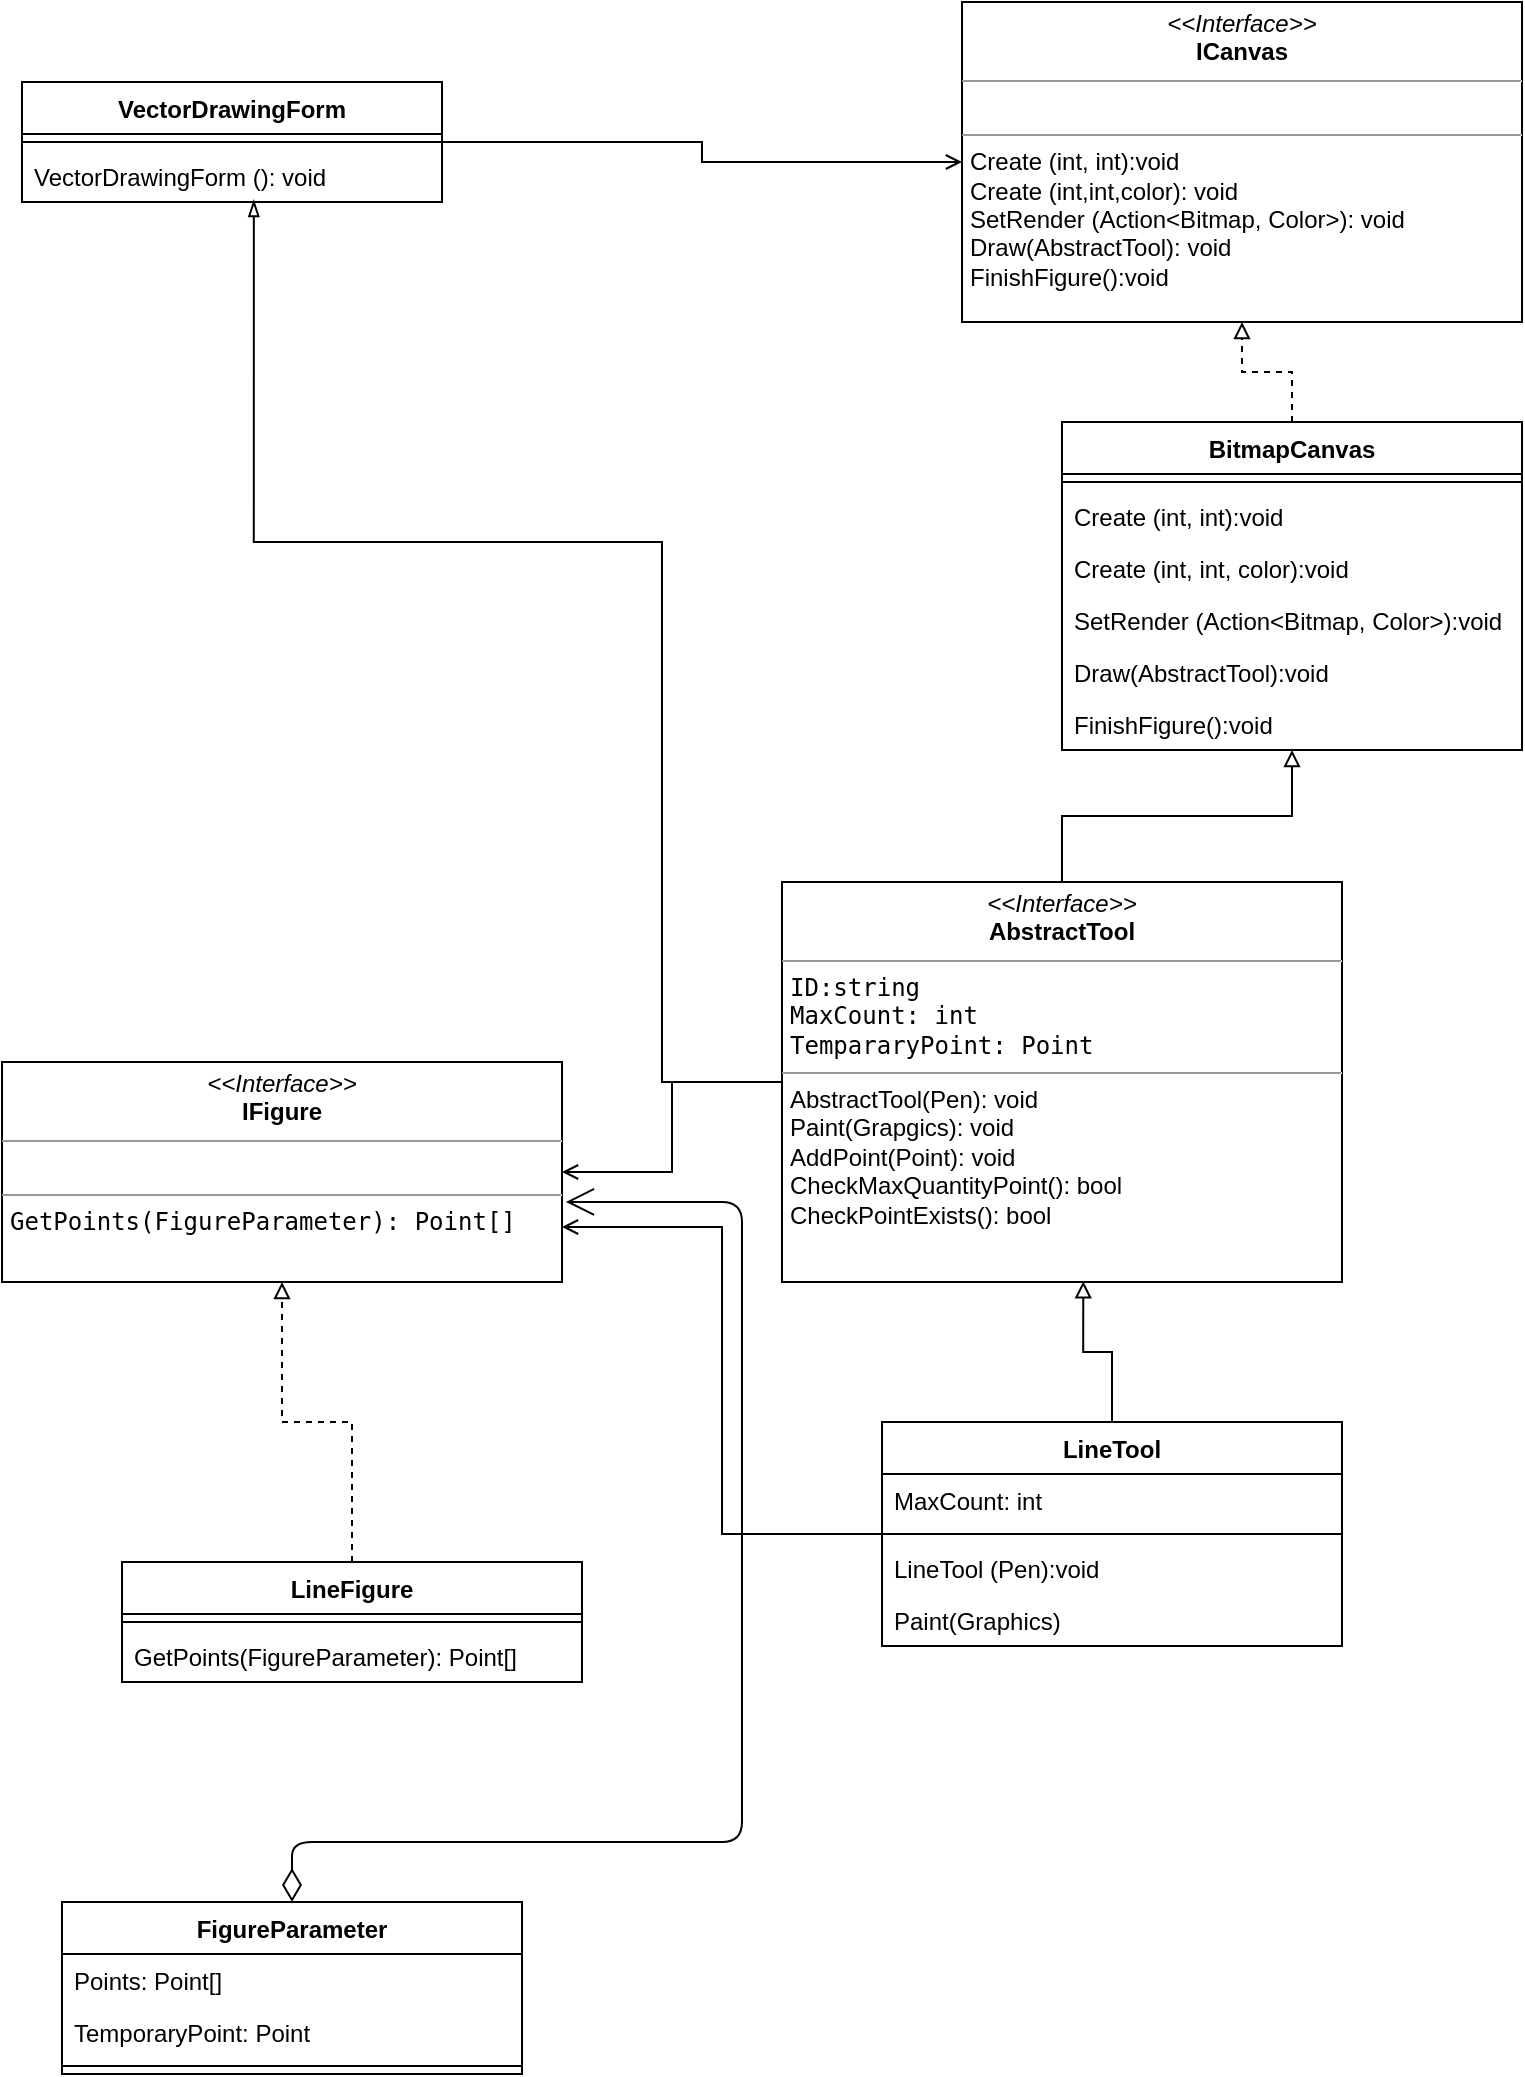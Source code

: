 <mxfile version="13.10.6" type="github">
  <diagram name="Page-1" id="c4acf3e9-155e-7222-9cf6-157b1a14988f">
    <mxGraphModel dx="2844" dy="1410" grid="1" gridSize="10" guides="1" tooltips="1" connect="1" arrows="1" fold="1" page="1" pageScale="1" pageWidth="850" pageHeight="1100" math="0" shadow="0">
      <root>
        <mxCell id="0" />
        <mxCell id="1" parent="0" />
        <mxCell id="E_FU54-clIOFigaoeEIB-1" style="edgeStyle=orthogonalEdgeStyle;rounded=0;orthogonalLoop=1;jettySize=auto;html=1;endArrow=open;endFill=0;" edge="1" parent="1" source="E_FU54-clIOFigaoeEIB-2" target="E_FU54-clIOFigaoeEIB-29">
          <mxGeometry relative="1" as="geometry" />
        </mxCell>
        <mxCell id="E_FU54-clIOFigaoeEIB-2" value="VectorDrawingForm" style="swimlane;fontStyle=1;align=center;verticalAlign=top;childLayout=stackLayout;horizontal=1;startSize=26;horizontalStack=0;resizeParent=1;resizeParentMax=0;resizeLast=0;collapsible=1;marginBottom=0;" vertex="1" parent="1">
          <mxGeometry x="50" y="90" width="210" height="60" as="geometry" />
        </mxCell>
        <mxCell id="E_FU54-clIOFigaoeEIB-3" value="" style="line;strokeWidth=1;fillColor=none;align=left;verticalAlign=middle;spacingTop=-1;spacingLeft=3;spacingRight=3;rotatable=0;labelPosition=right;points=[];portConstraint=eastwest;" vertex="1" parent="E_FU54-clIOFigaoeEIB-2">
          <mxGeometry y="26" width="210" height="8" as="geometry" />
        </mxCell>
        <mxCell id="E_FU54-clIOFigaoeEIB-4" value="VectorDrawingForm (): void" style="text;strokeColor=none;fillColor=none;align=left;verticalAlign=top;spacingLeft=4;spacingRight=4;overflow=hidden;rotatable=0;points=[[0,0.5],[1,0.5]];portConstraint=eastwest;" vertex="1" parent="E_FU54-clIOFigaoeEIB-2">
          <mxGeometry y="34" width="210" height="26" as="geometry" />
        </mxCell>
        <mxCell id="E_FU54-clIOFigaoeEIB-5" style="edgeStyle=orthogonalEdgeStyle;rounded=0;orthogonalLoop=1;jettySize=auto;html=1;entryX=0.5;entryY=1;entryDx=0;entryDy=0;dashed=1;endArrow=block;endFill=0;" edge="1" parent="1" source="E_FU54-clIOFigaoeEIB-6" target="E_FU54-clIOFigaoeEIB-29">
          <mxGeometry relative="1" as="geometry" />
        </mxCell>
        <mxCell id="E_FU54-clIOFigaoeEIB-6" value="BitmapCanvas" style="swimlane;fontStyle=1;align=center;verticalAlign=top;childLayout=stackLayout;horizontal=1;startSize=26;horizontalStack=0;resizeParent=1;resizeParentMax=0;resizeLast=0;collapsible=1;marginBottom=0;" vertex="1" parent="1">
          <mxGeometry x="570" y="260" width="230" height="164" as="geometry" />
        </mxCell>
        <mxCell id="E_FU54-clIOFigaoeEIB-7" value="" style="line;strokeWidth=1;fillColor=none;align=left;verticalAlign=middle;spacingTop=-1;spacingLeft=3;spacingRight=3;rotatable=0;labelPosition=right;points=[];portConstraint=eastwest;" vertex="1" parent="E_FU54-clIOFigaoeEIB-6">
          <mxGeometry y="26" width="230" height="8" as="geometry" />
        </mxCell>
        <mxCell id="E_FU54-clIOFigaoeEIB-8" value="Create (int, int):void" style="text;strokeColor=none;fillColor=none;align=left;verticalAlign=top;spacingLeft=4;spacingRight=4;overflow=hidden;rotatable=0;points=[[0,0.5],[1,0.5]];portConstraint=eastwest;" vertex="1" parent="E_FU54-clIOFigaoeEIB-6">
          <mxGeometry y="34" width="230" height="26" as="geometry" />
        </mxCell>
        <mxCell id="E_FU54-clIOFigaoeEIB-9" value="Create (int, int, color):void" style="text;strokeColor=none;fillColor=none;align=left;verticalAlign=top;spacingLeft=4;spacingRight=4;overflow=hidden;rotatable=0;points=[[0,0.5],[1,0.5]];portConstraint=eastwest;" vertex="1" parent="E_FU54-clIOFigaoeEIB-6">
          <mxGeometry y="60" width="230" height="26" as="geometry" />
        </mxCell>
        <mxCell id="E_FU54-clIOFigaoeEIB-10" value="SetRender (Action&lt;Bitmap, Color&gt;):void" style="text;strokeColor=none;fillColor=none;align=left;verticalAlign=top;spacingLeft=4;spacingRight=4;overflow=hidden;rotatable=0;points=[[0,0.5],[1,0.5]];portConstraint=eastwest;" vertex="1" parent="E_FU54-clIOFigaoeEIB-6">
          <mxGeometry y="86" width="230" height="26" as="geometry" />
        </mxCell>
        <mxCell id="E_FU54-clIOFigaoeEIB-11" value="Draw(AbstractTool):void" style="text;strokeColor=none;fillColor=none;align=left;verticalAlign=top;spacingLeft=4;spacingRight=4;overflow=hidden;rotatable=0;points=[[0,0.5],[1,0.5]];portConstraint=eastwest;" vertex="1" parent="E_FU54-clIOFigaoeEIB-6">
          <mxGeometry y="112" width="230" height="26" as="geometry" />
        </mxCell>
        <mxCell id="E_FU54-clIOFigaoeEIB-12" value="FinishFigure():void" style="text;strokeColor=none;fillColor=none;align=left;verticalAlign=top;spacingLeft=4;spacingRight=4;overflow=hidden;rotatable=0;points=[[0,0.5],[1,0.5]];portConstraint=eastwest;" vertex="1" parent="E_FU54-clIOFigaoeEIB-6">
          <mxGeometry y="138" width="230" height="26" as="geometry" />
        </mxCell>
        <mxCell id="E_FU54-clIOFigaoeEIB-13" style="edgeStyle=orthogonalEdgeStyle;rounded=0;orthogonalLoop=1;jettySize=auto;html=1;entryX=0.538;entryY=0.998;entryDx=0;entryDy=0;entryPerimeter=0;endArrow=block;endFill=0;" edge="1" parent="1" source="E_FU54-clIOFigaoeEIB-15" target="E_FU54-clIOFigaoeEIB-28">
          <mxGeometry relative="1" as="geometry" />
        </mxCell>
        <mxCell id="E_FU54-clIOFigaoeEIB-14" style="edgeStyle=orthogonalEdgeStyle;rounded=0;orthogonalLoop=1;jettySize=auto;html=1;entryX=1;entryY=0.75;entryDx=0;entryDy=0;endArrow=open;endFill=0;" edge="1" parent="1" source="E_FU54-clIOFigaoeEIB-15" target="E_FU54-clIOFigaoeEIB-24">
          <mxGeometry relative="1" as="geometry" />
        </mxCell>
        <mxCell id="E_FU54-clIOFigaoeEIB-15" value="LineTool" style="swimlane;fontStyle=1;align=center;verticalAlign=top;childLayout=stackLayout;horizontal=1;startSize=26;horizontalStack=0;resizeParent=1;resizeParentMax=0;resizeLast=0;collapsible=1;marginBottom=0;" vertex="1" parent="1">
          <mxGeometry x="480" y="760" width="230" height="112" as="geometry" />
        </mxCell>
        <mxCell id="E_FU54-clIOFigaoeEIB-16" value="MaxCount: int" style="text;strokeColor=none;fillColor=none;align=left;verticalAlign=top;spacingLeft=4;spacingRight=4;overflow=hidden;rotatable=0;points=[[0,0.5],[1,0.5]];portConstraint=eastwest;" vertex="1" parent="E_FU54-clIOFigaoeEIB-15">
          <mxGeometry y="26" width="230" height="26" as="geometry" />
        </mxCell>
        <mxCell id="E_FU54-clIOFigaoeEIB-17" value="" style="line;strokeWidth=1;fillColor=none;align=left;verticalAlign=middle;spacingTop=-1;spacingLeft=3;spacingRight=3;rotatable=0;labelPosition=right;points=[];portConstraint=eastwest;" vertex="1" parent="E_FU54-clIOFigaoeEIB-15">
          <mxGeometry y="52" width="230" height="8" as="geometry" />
        </mxCell>
        <mxCell id="E_FU54-clIOFigaoeEIB-18" value="LineTool (Pen):void" style="text;strokeColor=none;fillColor=none;align=left;verticalAlign=top;spacingLeft=4;spacingRight=4;overflow=hidden;rotatable=0;points=[[0,0.5],[1,0.5]];portConstraint=eastwest;" vertex="1" parent="E_FU54-clIOFigaoeEIB-15">
          <mxGeometry y="60" width="230" height="26" as="geometry" />
        </mxCell>
        <mxCell id="E_FU54-clIOFigaoeEIB-19" value="Paint(Graphics)" style="text;strokeColor=none;fillColor=none;align=left;verticalAlign=top;spacingLeft=4;spacingRight=4;overflow=hidden;rotatable=0;points=[[0,0.5],[1,0.5]];portConstraint=eastwest;" vertex="1" parent="E_FU54-clIOFigaoeEIB-15">
          <mxGeometry y="86" width="230" height="26" as="geometry" />
        </mxCell>
        <mxCell id="E_FU54-clIOFigaoeEIB-20" style="edgeStyle=orthogonalEdgeStyle;rounded=0;orthogonalLoop=1;jettySize=auto;html=1;entryX=0.5;entryY=1;entryDx=0;entryDy=0;dashed=1;endArrow=block;endFill=0;" edge="1" parent="1" source="E_FU54-clIOFigaoeEIB-21" target="E_FU54-clIOFigaoeEIB-24">
          <mxGeometry relative="1" as="geometry" />
        </mxCell>
        <mxCell id="E_FU54-clIOFigaoeEIB-21" value="LineFigure" style="swimlane;fontStyle=1;align=center;verticalAlign=top;childLayout=stackLayout;horizontal=1;startSize=26;horizontalStack=0;resizeParent=1;resizeParentMax=0;resizeLast=0;collapsible=1;marginBottom=0;" vertex="1" parent="1">
          <mxGeometry x="100" y="830" width="230" height="60" as="geometry" />
        </mxCell>
        <mxCell id="E_FU54-clIOFigaoeEIB-22" value="" style="line;strokeWidth=1;fillColor=none;align=left;verticalAlign=middle;spacingTop=-1;spacingLeft=3;spacingRight=3;rotatable=0;labelPosition=right;points=[];portConstraint=eastwest;" vertex="1" parent="E_FU54-clIOFigaoeEIB-21">
          <mxGeometry y="26" width="230" height="8" as="geometry" />
        </mxCell>
        <mxCell id="E_FU54-clIOFigaoeEIB-23" value="GetPoints(FigureParameter): Point[]" style="text;strokeColor=none;fillColor=none;align=left;verticalAlign=top;spacingLeft=4;spacingRight=4;overflow=hidden;rotatable=0;points=[[0,0.5],[1,0.5]];portConstraint=eastwest;" vertex="1" parent="E_FU54-clIOFigaoeEIB-21">
          <mxGeometry y="34" width="230" height="26" as="geometry" />
        </mxCell>
        <mxCell id="E_FU54-clIOFigaoeEIB-24" value="&lt;p style=&quot;margin: 0px ; margin-top: 4px ; text-align: center&quot;&gt;&lt;i&gt;&amp;lt;&amp;lt;Interface&amp;gt;&amp;gt;&lt;/i&gt;&lt;br&gt;&lt;b&gt;IFigure&lt;/b&gt;&lt;/p&gt;&lt;hr size=&quot;1&quot;&gt;&lt;p style=&quot;margin: 0px ; margin-left: 4px&quot;&gt;&lt;br&gt;&lt;/p&gt;&lt;hr size=&quot;1&quot;&gt;&lt;p style=&quot;margin: 0px ; margin-left: 4px&quot;&gt;&lt;font color=&quot;#000000&quot; style=&quot;background-color: rgb(255 , 255 , 255)&quot;&gt;&lt;span style=&quot;font-family: &amp;#34;jetbrains mono&amp;#34; , monospace&quot;&gt;GetPoints&lt;/span&gt;&lt;span style=&quot;font-family: &amp;#34;jetbrains mono&amp;#34; , monospace&quot;&gt;(&lt;/span&gt;&lt;span style=&quot;font-family: &amp;#34;jetbrains mono&amp;#34; , monospace&quot;&gt;FigureParameter&lt;/span&gt;&lt;span style=&quot;font-family: &amp;#34;jetbrains mono&amp;#34; , monospace&quot;&gt;): Point[]&lt;/span&gt;&lt;/font&gt;&lt;br&gt;&lt;/p&gt;" style="verticalAlign=top;align=left;overflow=fill;fontSize=12;fontFamily=Helvetica;html=1;" vertex="1" parent="1">
          <mxGeometry x="40" y="580" width="280" height="110" as="geometry" />
        </mxCell>
        <mxCell id="E_FU54-clIOFigaoeEIB-25" style="edgeStyle=orthogonalEdgeStyle;rounded=0;orthogonalLoop=1;jettySize=auto;html=1;endArrow=block;endFill=0;" edge="1" parent="1" source="E_FU54-clIOFigaoeEIB-28" target="E_FU54-clIOFigaoeEIB-6">
          <mxGeometry relative="1" as="geometry" />
        </mxCell>
        <mxCell id="E_FU54-clIOFigaoeEIB-26" style="edgeStyle=orthogonalEdgeStyle;rounded=0;orthogonalLoop=1;jettySize=auto;html=1;endArrow=open;endFill=0;" edge="1" parent="1" source="E_FU54-clIOFigaoeEIB-28" target="E_FU54-clIOFigaoeEIB-24">
          <mxGeometry relative="1" as="geometry" />
        </mxCell>
        <mxCell id="E_FU54-clIOFigaoeEIB-27" style="edgeStyle=orthogonalEdgeStyle;rounded=0;orthogonalLoop=1;jettySize=auto;html=1;entryX=0.552;entryY=0.962;entryDx=0;entryDy=0;entryPerimeter=0;endArrow=blockThin;endFill=0;" edge="1" parent="1" source="E_FU54-clIOFigaoeEIB-28" target="E_FU54-clIOFigaoeEIB-4">
          <mxGeometry relative="1" as="geometry">
            <Array as="points">
              <mxPoint x="370" y="590" />
              <mxPoint x="370" y="320" />
              <mxPoint x="166" y="320" />
            </Array>
          </mxGeometry>
        </mxCell>
        <mxCell id="E_FU54-clIOFigaoeEIB-28" value="&lt;p style=&quot;margin: 0px ; margin-top: 4px ; text-align: center&quot;&gt;&lt;i&gt;&amp;lt;&amp;lt;Interface&amp;gt;&amp;gt;&lt;/i&gt;&lt;br&gt;&lt;b&gt;AbstractTool&lt;/b&gt;&lt;/p&gt;&lt;hr size=&quot;1&quot;&gt;&lt;p style=&quot;margin: 0px ; margin-left: 4px&quot;&gt;&lt;font face=&quot;JetBrains Mono, monospace&quot; color=&quot;#000000&quot;&gt;&lt;span style=&quot;background-color: rgb(255 , 255 , 255)&quot;&gt;ID:string&lt;/span&gt;&lt;/font&gt;&lt;/p&gt;&lt;p style=&quot;margin: 0px ; margin-left: 4px&quot;&gt;&lt;span style=&quot;background-color: rgb(255 , 255 , 255) ; font-family: &amp;#34;jetbrains mono&amp;#34; , monospace&quot;&gt;MaxCount: int&lt;/span&gt;&lt;/p&gt;&lt;p style=&quot;margin: 0px ; margin-left: 4px&quot;&gt;&lt;font face=&quot;JetBrains Mono, monospace&quot; color=&quot;#000000&quot;&gt;&lt;span style=&quot;background-color: rgb(255 , 255 , 255)&quot;&gt;TempararyPoint: Point&lt;/span&gt;&lt;/font&gt;&lt;/p&gt;&lt;hr size=&quot;1&quot;&gt;&lt;p style=&quot;margin: 0px ; margin-left: 4px&quot;&gt;AbstractTool(Pen): void&lt;br&gt;&lt;/p&gt;&lt;p style=&quot;margin: 0px ; margin-left: 4px&quot;&gt;Paint(Grapgics): void&lt;/p&gt;&lt;p style=&quot;margin: 0px ; margin-left: 4px&quot;&gt;AddPoint(Point): void&lt;/p&gt;&lt;p style=&quot;margin: 0px ; margin-left: 4px&quot;&gt;CheckMaxQuantityPoint(): bool&lt;/p&gt;&lt;p style=&quot;margin: 0px ; margin-left: 4px&quot;&gt;CheckPointExists(): bool&lt;/p&gt;" style="verticalAlign=top;align=left;overflow=fill;fontSize=12;fontFamily=Helvetica;html=1;" vertex="1" parent="1">
          <mxGeometry x="430" y="490" width="280" height="200" as="geometry" />
        </mxCell>
        <mxCell id="E_FU54-clIOFigaoeEIB-29" value="&lt;p style=&quot;margin: 0px ; margin-top: 4px ; text-align: center&quot;&gt;&lt;i&gt;&amp;lt;&amp;lt;Interface&amp;gt;&amp;gt;&lt;/i&gt;&lt;br&gt;&lt;b&gt;ICanvas&lt;/b&gt;&lt;/p&gt;&lt;hr size=&quot;1&quot;&gt;&lt;p style=&quot;margin: 0px ; margin-left: 4px&quot;&gt;&lt;br&gt;&lt;/p&gt;&lt;hr size=&quot;1&quot;&gt;&lt;p style=&quot;margin: 0px ; margin-left: 4px&quot;&gt;Create (int, int):void&lt;br&gt;&lt;/p&gt;&lt;p style=&quot;margin: 0px ; margin-left: 4px&quot;&gt;Create (int,int,color): void&lt;/p&gt;&lt;p style=&quot;margin: 0px ; margin-left: 4px&quot;&gt;SetRender (Action&amp;lt;Bitmap, Color&amp;gt;): void&lt;/p&gt;&lt;p style=&quot;margin: 0px ; margin-left: 4px&quot;&gt;Draw(AbstractTool): void&lt;/p&gt;&lt;p style=&quot;margin: 0px ; margin-left: 4px&quot;&gt;FinishFigure():void&lt;/p&gt;&lt;p style=&quot;margin: 0px ; margin-left: 4px&quot;&gt;&lt;br&gt;&lt;/p&gt;" style="verticalAlign=top;align=left;overflow=fill;fontSize=12;fontFamily=Helvetica;html=1;" vertex="1" parent="1">
          <mxGeometry x="520" y="50" width="280" height="160" as="geometry" />
        </mxCell>
        <mxCell id="E_FU54-clIOFigaoeEIB-30" value="FigureParameter" style="swimlane;fontStyle=1;align=center;verticalAlign=top;childLayout=stackLayout;horizontal=1;startSize=26;horizontalStack=0;resizeParent=1;resizeParentMax=0;resizeLast=0;collapsible=1;marginBottom=0;" vertex="1" parent="1">
          <mxGeometry x="70" y="1000" width="230" height="86" as="geometry" />
        </mxCell>
        <mxCell id="E_FU54-clIOFigaoeEIB-31" value="Points: Point[] " style="text;strokeColor=none;fillColor=none;align=left;verticalAlign=top;spacingLeft=4;spacingRight=4;overflow=hidden;rotatable=0;points=[[0,0.5],[1,0.5]];portConstraint=eastwest;" vertex="1" parent="E_FU54-clIOFigaoeEIB-30">
          <mxGeometry y="26" width="230" height="26" as="geometry" />
        </mxCell>
        <mxCell id="E_FU54-clIOFigaoeEIB-32" value="TemporaryPoint: Point" style="text;strokeColor=none;fillColor=none;align=left;verticalAlign=top;spacingLeft=4;spacingRight=4;overflow=hidden;rotatable=0;points=[[0,0.5],[1,0.5]];portConstraint=eastwest;" vertex="1" parent="E_FU54-clIOFigaoeEIB-30">
          <mxGeometry y="52" width="230" height="26" as="geometry" />
        </mxCell>
        <mxCell id="E_FU54-clIOFigaoeEIB-33" value="" style="line;strokeWidth=1;fillColor=none;align=left;verticalAlign=middle;spacingTop=-1;spacingLeft=3;spacingRight=3;rotatable=0;labelPosition=right;points=[];portConstraint=eastwest;" vertex="1" parent="E_FU54-clIOFigaoeEIB-30">
          <mxGeometry y="78" width="230" height="8" as="geometry" />
        </mxCell>
        <mxCell id="E_FU54-clIOFigaoeEIB-34" value="&lt;br&gt;" style="endArrow=open;html=1;endSize=12;startArrow=diamondThin;startSize=14;startFill=0;edgeStyle=orthogonalEdgeStyle;align=left;verticalAlign=bottom;entryX=1.007;entryY=0.636;entryDx=0;entryDy=0;entryPerimeter=0;" edge="1" parent="1" target="E_FU54-clIOFigaoeEIB-24">
          <mxGeometry x="-0.958" y="-10" relative="1" as="geometry">
            <mxPoint x="185" y="1000" as="sourcePoint" />
            <mxPoint x="470" y="950" as="targetPoint" />
            <Array as="points">
              <mxPoint x="185" y="970" />
              <mxPoint x="410" y="970" />
              <mxPoint x="410" y="650" />
            </Array>
            <mxPoint as="offset" />
          </mxGeometry>
        </mxCell>
      </root>
    </mxGraphModel>
  </diagram>
</mxfile>

